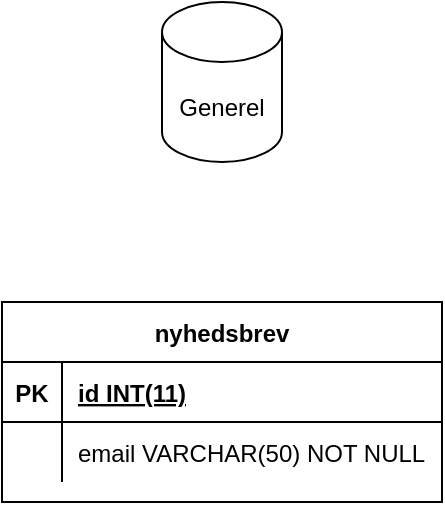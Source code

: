 <mxfile version="14.3.0" type="github">
  <diagram id="kgpKYQtTHZ0yAKxKKP6v" name="Page-1">
    <mxGraphModel dx="1422" dy="791" grid="1" gridSize="10" guides="1" tooltips="1" connect="1" arrows="1" fold="1" page="1" pageScale="1" pageWidth="850" pageHeight="1100" math="0" shadow="0">
      <root>
        <mxCell id="0" />
        <mxCell id="1" parent="0" />
        <mxCell id="QUx7OqTukkqV0f8LdhHz-1" value="nyhedsbrev" style="shape=table;startSize=30;container=1;collapsible=1;childLayout=tableLayout;fixedRows=1;rowLines=0;fontStyle=1;align=center;resizeLast=1;" vertex="1" parent="1">
          <mxGeometry x="30" y="250" width="220" height="100" as="geometry">
            <mxRectangle x="40" y="220" width="100" height="30" as="alternateBounds" />
          </mxGeometry>
        </mxCell>
        <mxCell id="QUx7OqTukkqV0f8LdhHz-2" value="" style="shape=partialRectangle;collapsible=0;dropTarget=0;pointerEvents=0;fillColor=none;top=0;left=0;bottom=1;right=0;points=[[0,0.5],[1,0.5]];portConstraint=eastwest;" vertex="1" parent="QUx7OqTukkqV0f8LdhHz-1">
          <mxGeometry y="30" width="220" height="30" as="geometry" />
        </mxCell>
        <mxCell id="QUx7OqTukkqV0f8LdhHz-3" value="PK" style="shape=partialRectangle;connectable=0;fillColor=none;top=0;left=0;bottom=0;right=0;fontStyle=1;overflow=hidden;" vertex="1" parent="QUx7OqTukkqV0f8LdhHz-2">
          <mxGeometry width="30" height="30" as="geometry" />
        </mxCell>
        <mxCell id="QUx7OqTukkqV0f8LdhHz-4" value="id INT(11)" style="shape=partialRectangle;connectable=0;fillColor=none;top=0;left=0;bottom=0;right=0;align=left;spacingLeft=6;fontStyle=5;overflow=hidden;" vertex="1" parent="QUx7OqTukkqV0f8LdhHz-2">
          <mxGeometry x="30" width="190" height="30" as="geometry" />
        </mxCell>
        <mxCell id="QUx7OqTukkqV0f8LdhHz-5" value="" style="shape=partialRectangle;collapsible=0;dropTarget=0;pointerEvents=0;fillColor=none;top=0;left=0;bottom=0;right=0;points=[[0,0.5],[1,0.5]];portConstraint=eastwest;" vertex="1" parent="QUx7OqTukkqV0f8LdhHz-1">
          <mxGeometry y="60" width="220" height="30" as="geometry" />
        </mxCell>
        <mxCell id="QUx7OqTukkqV0f8LdhHz-6" value="" style="shape=partialRectangle;connectable=0;fillColor=none;top=0;left=0;bottom=0;right=0;editable=1;overflow=hidden;" vertex="1" parent="QUx7OqTukkqV0f8LdhHz-5">
          <mxGeometry width="30" height="30" as="geometry" />
        </mxCell>
        <mxCell id="QUx7OqTukkqV0f8LdhHz-7" value="email VARCHAR(50) NOT NULL" style="shape=partialRectangle;connectable=0;fillColor=none;top=0;left=0;bottom=0;right=0;align=left;spacingLeft=6;overflow=hidden;" vertex="1" parent="QUx7OqTukkqV0f8LdhHz-5">
          <mxGeometry x="30" width="190" height="30" as="geometry" />
        </mxCell>
        <mxCell id="QUx7OqTukkqV0f8LdhHz-27" value="Generel" style="shape=cylinder3;whiteSpace=wrap;html=1;boundedLbl=1;backgroundOutline=1;size=15;" vertex="1" parent="1">
          <mxGeometry x="110" y="100" width="60" height="80" as="geometry" />
        </mxCell>
      </root>
    </mxGraphModel>
  </diagram>
</mxfile>
